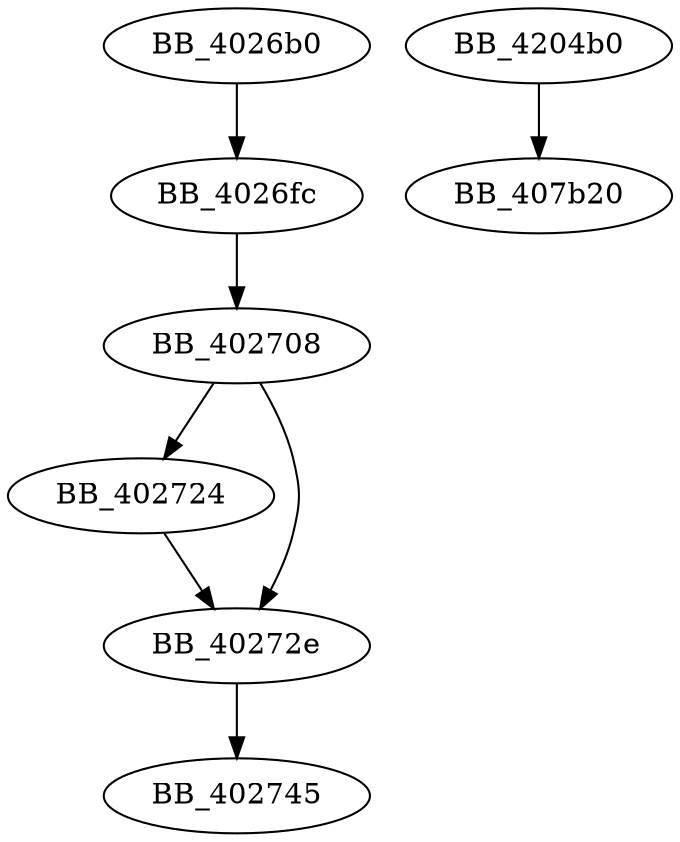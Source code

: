 DiGraph sub_4026B0{
BB_4026b0->BB_4026fc
BB_4026fc->BB_402708
BB_402708->BB_402724
BB_402708->BB_40272e
BB_402724->BB_40272e
BB_40272e->BB_402745
BB_4204b0->BB_407b20
}
